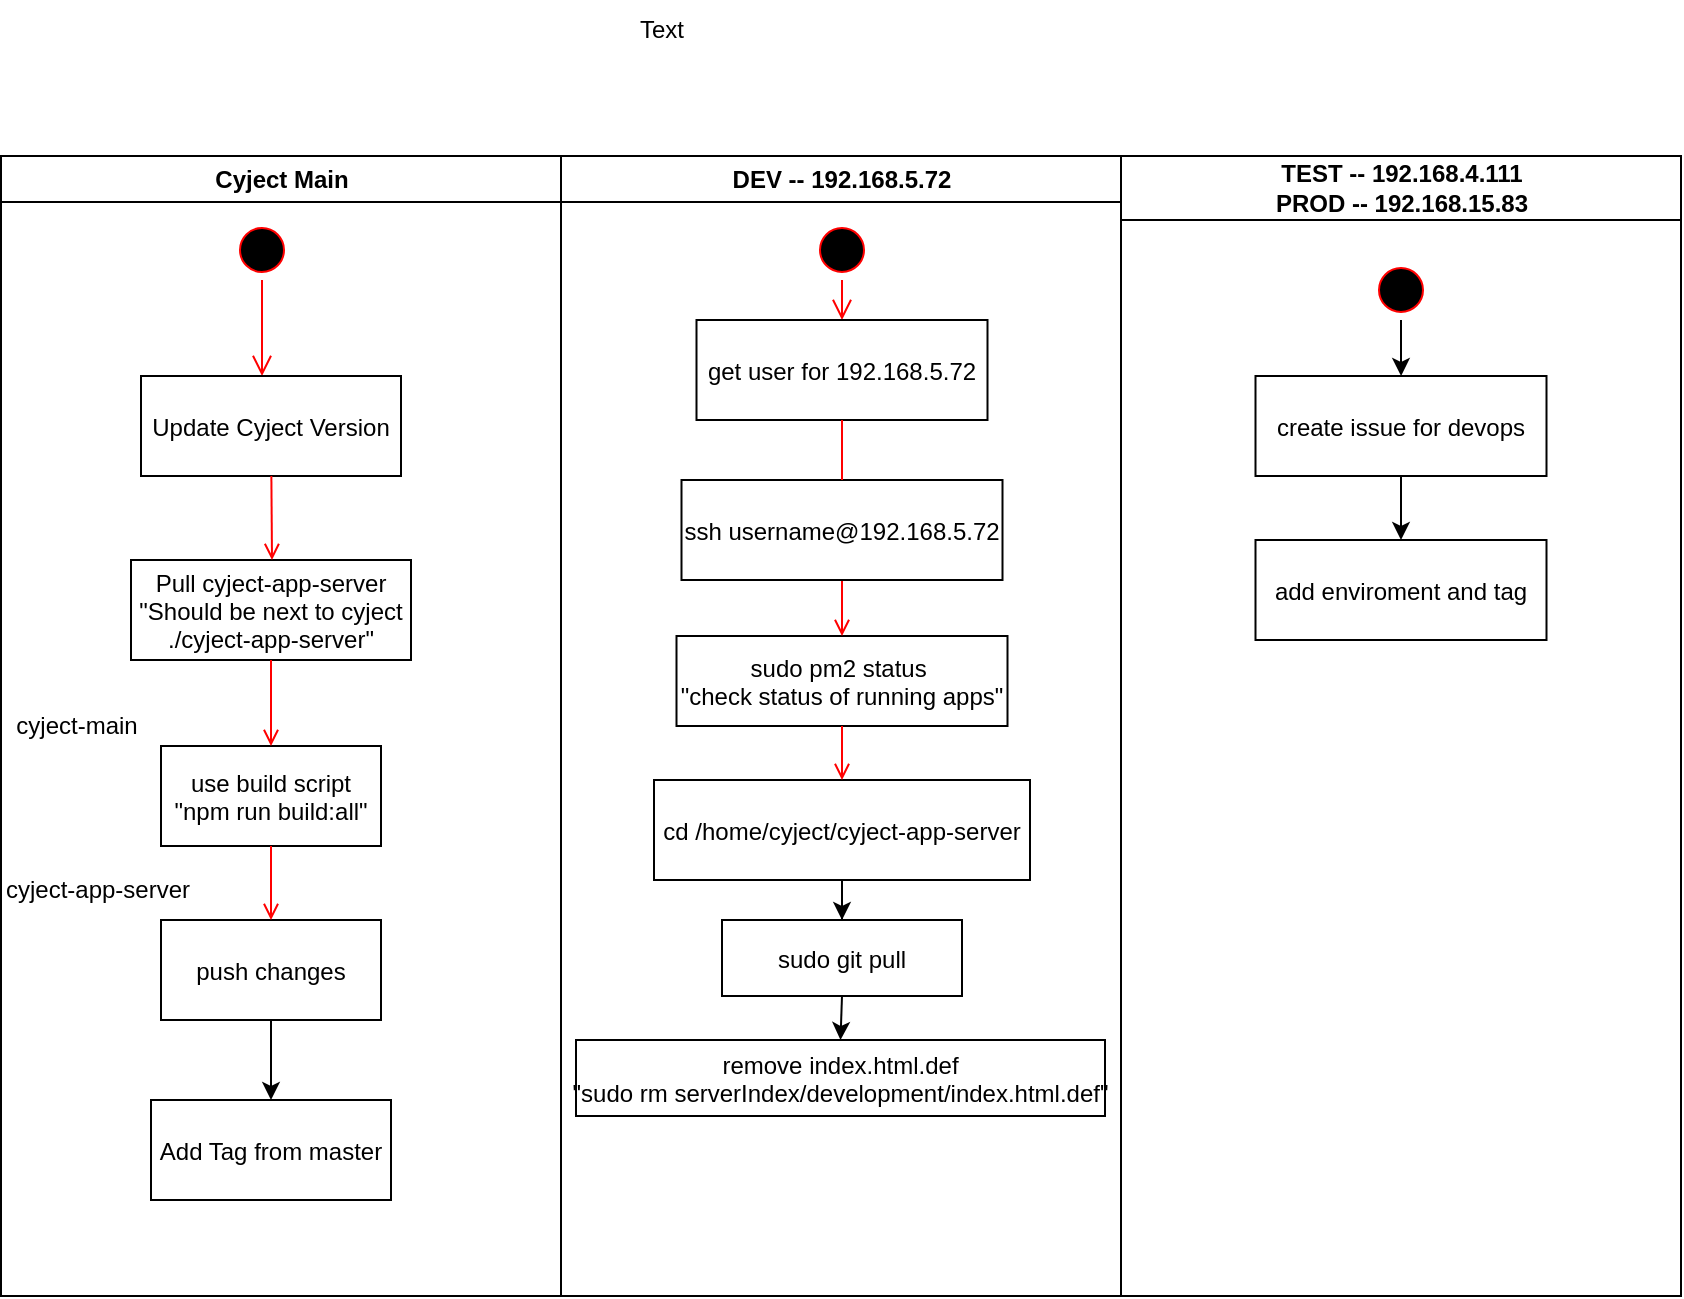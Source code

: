 <mxfile version="15.4.1" type="github">
  <diagram name="Page-1" id="e7e014a7-5840-1c2e-5031-d8a46d1fe8dd">
    <mxGraphModel dx="953" dy="583" grid="1" gridSize="10" guides="1" tooltips="1" connect="1" arrows="1" fold="1" page="1" pageScale="1" pageWidth="1169" pageHeight="826" background="none" math="0" shadow="0">
      <root>
        <mxCell id="0" />
        <mxCell id="1" parent="0" />
        <mxCell id="2" value="Cyject Main" style="swimlane;whiteSpace=wrap" parent="1" vertex="1">
          <mxGeometry x="164.5" y="128" width="280" height="570" as="geometry" />
        </mxCell>
        <mxCell id="5" value="" style="ellipse;shape=startState;fillColor=#000000;strokeColor=#ff0000;" parent="2" vertex="1">
          <mxGeometry x="115.5" y="32" width="30" height="30" as="geometry" />
        </mxCell>
        <mxCell id="6" value="" style="edgeStyle=elbowEdgeStyle;elbow=horizontal;verticalAlign=bottom;endArrow=open;endSize=8;strokeColor=#FF0000;endFill=1;rounded=0" parent="2" source="5" target="7" edge="1">
          <mxGeometry x="100" y="40" as="geometry">
            <mxPoint x="115" y="110" as="targetPoint" />
          </mxGeometry>
        </mxCell>
        <mxCell id="7" value="Update Cyject Version" style="" parent="2" vertex="1">
          <mxGeometry x="70" y="110" width="130" height="50" as="geometry" />
        </mxCell>
        <mxCell id="8" value="Pull cyject-app-server&#xa;&quot;Should be next to cyject&#xa;./cyject-app-server&quot;" style="" parent="2" vertex="1">
          <mxGeometry x="65" y="202" width="140" height="50" as="geometry" />
        </mxCell>
        <mxCell id="9" value="" style="endArrow=open;strokeColor=#FF0000;endFill=1;rounded=0" parent="2" source="7" edge="1">
          <mxGeometry relative="1" as="geometry">
            <mxPoint x="135.5" y="202" as="targetPoint" />
          </mxGeometry>
        </mxCell>
        <mxCell id="10" value="use build script&#xa;&quot;npm run build:all&quot;" style="" parent="2" vertex="1">
          <mxGeometry x="80" y="295" width="110" height="50" as="geometry" />
        </mxCell>
        <mxCell id="11" value="" style="endArrow=open;strokeColor=#FF0000;endFill=1;rounded=0" parent="2" source="8" target="10" edge="1">
          <mxGeometry relative="1" as="geometry">
            <mxPoint x="135.5" y="292" as="targetPoint" />
          </mxGeometry>
        </mxCell>
        <mxCell id="rOMePL-SGuE0VWGix_lW-47" style="edgeStyle=orthogonalEdgeStyle;rounded=0;orthogonalLoop=1;jettySize=auto;html=1;exitX=0.5;exitY=1;exitDx=0;exitDy=0;" edge="1" parent="2" source="rOMePL-SGuE0VWGix_lW-41" target="rOMePL-SGuE0VWGix_lW-46">
          <mxGeometry relative="1" as="geometry" />
        </mxCell>
        <mxCell id="rOMePL-SGuE0VWGix_lW-41" value="push changes" style="" vertex="1" parent="2">
          <mxGeometry x="80" y="382" width="110" height="50" as="geometry" />
        </mxCell>
        <mxCell id="rOMePL-SGuE0VWGix_lW-42" value="" style="endArrow=open;strokeColor=#FF0000;endFill=1;rounded=0;exitX=0.5;exitY=1;exitDx=0;exitDy=0;entryX=0.5;entryY=0;entryDx=0;entryDy=0;" edge="1" parent="2" source="10" target="rOMePL-SGuE0VWGix_lW-41">
          <mxGeometry relative="1" as="geometry">
            <mxPoint x="124.5" y="375" as="sourcePoint" />
            <mxPoint x="124.5" y="430" as="targetPoint" />
          </mxGeometry>
        </mxCell>
        <mxCell id="rOMePL-SGuE0VWGix_lW-43" value="cyject-main" style="text;html=1;strokeColor=none;fillColor=none;align=center;verticalAlign=middle;whiteSpace=wrap;rounded=0;" vertex="1" parent="2">
          <mxGeometry x="5" y="270" width="65" height="30" as="geometry" />
        </mxCell>
        <mxCell id="rOMePL-SGuE0VWGix_lW-45" value="cyject-app-server" style="text;html=1;strokeColor=none;fillColor=none;align=center;verticalAlign=middle;whiteSpace=wrap;rounded=0;" vertex="1" parent="2">
          <mxGeometry y="352" width="95.5" height="30" as="geometry" />
        </mxCell>
        <mxCell id="rOMePL-SGuE0VWGix_lW-46" value="Add Tag from master" style="" vertex="1" parent="2">
          <mxGeometry x="75" y="472" width="120" height="50" as="geometry" />
        </mxCell>
        <mxCell id="3" value="DEV -- 192.168.5.72" style="swimlane;whiteSpace=wrap" parent="1" vertex="1">
          <mxGeometry x="444.5" y="128" width="280" height="570" as="geometry" />
        </mxCell>
        <mxCell id="rOMePL-SGuE0VWGix_lW-48" value="" style="edgeStyle=elbowEdgeStyle;elbow=horizontal;verticalAlign=bottom;endArrow=open;endSize=8;strokeColor=#FF0000;endFill=1;rounded=0;exitX=0.5;exitY=1;exitDx=0;exitDy=0;" edge="1" parent="3" target="rOMePL-SGuE0VWGix_lW-49" source="rOMePL-SGuE0VWGix_lW-58">
          <mxGeometry x="-59" y="-88" as="geometry">
            <mxPoint x="-44" y="-18" as="targetPoint" />
            <mxPoint x="136" y="62" as="sourcePoint" />
          </mxGeometry>
        </mxCell>
        <mxCell id="rOMePL-SGuE0VWGix_lW-49" value="get user for 192.168.5.72" style="" vertex="1" parent="3">
          <mxGeometry x="67.75" y="82" width="145.5" height="50" as="geometry" />
        </mxCell>
        <mxCell id="rOMePL-SGuE0VWGix_lW-51" value="" style="endArrow=open;strokeColor=#FF0000;endFill=1;rounded=0;startArrow=none;" edge="1" parent="3" source="rOMePL-SGuE0VWGix_lW-50">
          <mxGeometry relative="1" as="geometry">
            <mxPoint x="141" y="202" as="targetPoint" />
          </mxGeometry>
        </mxCell>
        <mxCell id="rOMePL-SGuE0VWGix_lW-52" value="sudo pm2 status &#xa;&quot;check status of running apps&quot;" style="" vertex="1" parent="3">
          <mxGeometry x="57.75" y="240" width="165.5" height="45" as="geometry" />
        </mxCell>
        <mxCell id="rOMePL-SGuE0VWGix_lW-53" value="" style="endArrow=open;strokeColor=#FF0000;endFill=1;rounded=0" edge="1" parent="3" source="rOMePL-SGuE0VWGix_lW-50" target="rOMePL-SGuE0VWGix_lW-52">
          <mxGeometry relative="1" as="geometry">
            <mxPoint x="-23.5" y="164" as="targetPoint" />
          </mxGeometry>
        </mxCell>
        <mxCell id="rOMePL-SGuE0VWGix_lW-55" value="cd /home/cyject/cyject-app-server" style="" vertex="1" parent="3">
          <mxGeometry x="46.5" y="312" width="188" height="50" as="geometry" />
        </mxCell>
        <mxCell id="rOMePL-SGuE0VWGix_lW-56" value="" style="endArrow=open;strokeColor=#FF0000;endFill=1;rounded=0;exitX=0.5;exitY=1;exitDx=0;exitDy=0;entryX=0.5;entryY=0;entryDx=0;entryDy=0;" edge="1" parent="3" source="rOMePL-SGuE0VWGix_lW-52" target="rOMePL-SGuE0VWGix_lW-55">
          <mxGeometry relative="1" as="geometry">
            <mxPoint x="-34.5" y="247" as="sourcePoint" />
            <mxPoint x="-34.5" y="302" as="targetPoint" />
          </mxGeometry>
        </mxCell>
        <mxCell id="rOMePL-SGuE0VWGix_lW-61" style="edgeStyle=orthogonalEdgeStyle;rounded=0;orthogonalLoop=1;jettySize=auto;html=1;exitX=0.5;exitY=1;exitDx=0;exitDy=0;entryX=0.5;entryY=0;entryDx=0;entryDy=0;" edge="1" parent="3" source="rOMePL-SGuE0VWGix_lW-57" target="rOMePL-SGuE0VWGix_lW-60">
          <mxGeometry relative="1" as="geometry" />
        </mxCell>
        <mxCell id="rOMePL-SGuE0VWGix_lW-57" value="sudo git pull" style="" vertex="1" parent="3">
          <mxGeometry x="80.5" y="382" width="120" height="38" as="geometry" />
        </mxCell>
        <mxCell id="rOMePL-SGuE0VWGix_lW-54" style="edgeStyle=orthogonalEdgeStyle;rounded=0;orthogonalLoop=1;jettySize=auto;html=1;exitX=0.5;exitY=1;exitDx=0;exitDy=0;" edge="1" parent="3" source="rOMePL-SGuE0VWGix_lW-55" target="rOMePL-SGuE0VWGix_lW-57">
          <mxGeometry relative="1" as="geometry" />
        </mxCell>
        <mxCell id="rOMePL-SGuE0VWGix_lW-58" value="" style="ellipse;shape=startState;fillColor=#000000;strokeColor=#ff0000;" vertex="1" parent="3">
          <mxGeometry x="125.5" y="32" width="30" height="30" as="geometry" />
        </mxCell>
        <mxCell id="rOMePL-SGuE0VWGix_lW-50" value="ssh username@192.168.5.72" style="" vertex="1" parent="3">
          <mxGeometry x="60.25" y="162" width="160.5" height="50" as="geometry" />
        </mxCell>
        <mxCell id="rOMePL-SGuE0VWGix_lW-59" value="" style="endArrow=none;strokeColor=#FF0000;endFill=1;rounded=0;entryX=0.5;entryY=0;entryDx=0;entryDy=0;" edge="1" parent="3" source="rOMePL-SGuE0VWGix_lW-49" target="rOMePL-SGuE0VWGix_lW-50">
          <mxGeometry relative="1" as="geometry">
            <mxPoint x="140.5" y="172" as="targetPoint" />
            <mxPoint x="585.132" y="260" as="sourcePoint" />
          </mxGeometry>
        </mxCell>
        <mxCell id="rOMePL-SGuE0VWGix_lW-60" value="remove index.html.def&#xa;&quot;sudo rm serverIndex/development/index.html.def&quot;" style="" vertex="1" parent="3">
          <mxGeometry x="7.5" y="442" width="264.5" height="38" as="geometry" />
        </mxCell>
        <mxCell id="4" value="TEST -- 192.168.4.111&#xa;PROD -- 192.168.15.83" style="swimlane;whiteSpace=wrap;startSize=32;" parent="1" vertex="1">
          <mxGeometry x="724.5" y="128" width="280" height="570" as="geometry" />
        </mxCell>
        <mxCell id="rOMePL-SGuE0VWGix_lW-64" style="edgeStyle=orthogonalEdgeStyle;rounded=0;orthogonalLoop=1;jettySize=auto;html=1;exitX=0.5;exitY=1;exitDx=0;exitDy=0;" edge="1" parent="4" source="rOMePL-SGuE0VWGix_lW-62" target="rOMePL-SGuE0VWGix_lW-63">
          <mxGeometry relative="1" as="geometry" />
        </mxCell>
        <mxCell id="rOMePL-SGuE0VWGix_lW-62" value="" style="ellipse;shape=startState;fillColor=#000000;strokeColor=#ff0000;" vertex="1" parent="4">
          <mxGeometry x="125" y="52" width="30" height="30" as="geometry" />
        </mxCell>
        <mxCell id="rOMePL-SGuE0VWGix_lW-66" style="edgeStyle=orthogonalEdgeStyle;rounded=0;orthogonalLoop=1;jettySize=auto;html=1;exitX=0.5;exitY=1;exitDx=0;exitDy=0;entryX=0.5;entryY=0;entryDx=0;entryDy=0;" edge="1" parent="4" source="rOMePL-SGuE0VWGix_lW-63" target="rOMePL-SGuE0VWGix_lW-65">
          <mxGeometry relative="1" as="geometry" />
        </mxCell>
        <mxCell id="rOMePL-SGuE0VWGix_lW-63" value="create issue for devops" style="" vertex="1" parent="4">
          <mxGeometry x="67.25" y="110" width="145.5" height="50" as="geometry" />
        </mxCell>
        <mxCell id="rOMePL-SGuE0VWGix_lW-65" value="add enviroment and tag" style="" vertex="1" parent="4">
          <mxGeometry x="67.25" y="192" width="145.5" height="50" as="geometry" />
        </mxCell>
        <mxCell id="rOMePL-SGuE0VWGix_lW-67" value="Text" style="text;html=1;strokeColor=none;fillColor=none;align=center;verticalAlign=middle;whiteSpace=wrap;rounded=0;" vertex="1" parent="1">
          <mxGeometry x="465" y="50" width="60" height="30" as="geometry" />
        </mxCell>
      </root>
    </mxGraphModel>
  </diagram>
</mxfile>
